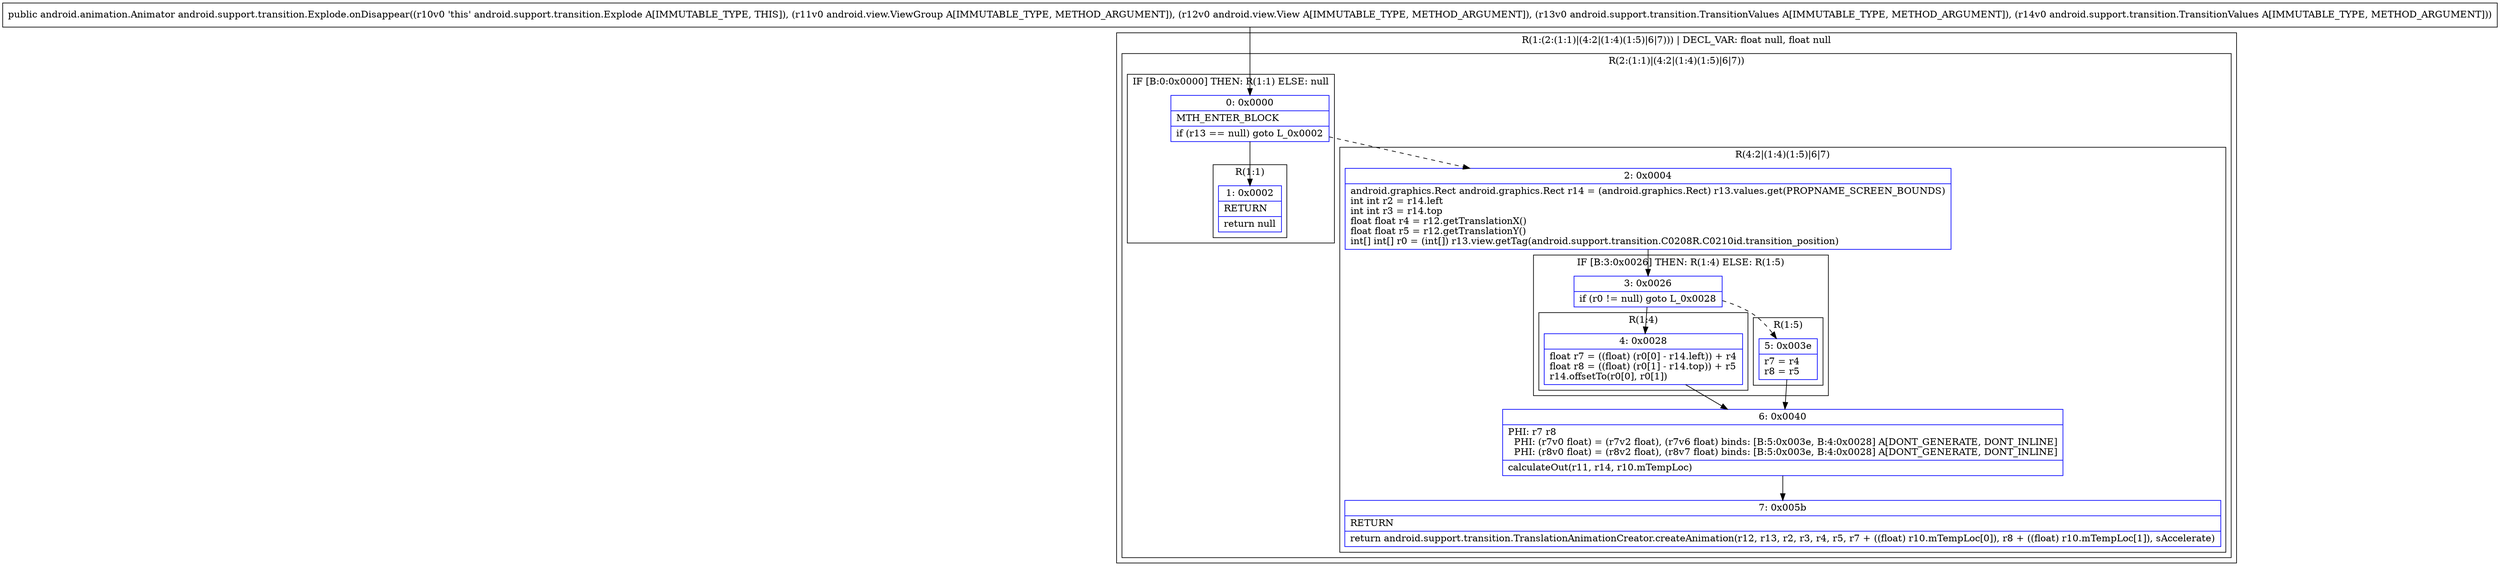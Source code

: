 digraph "CFG forandroid.support.transition.Explode.onDisappear(Landroid\/view\/ViewGroup;Landroid\/view\/View;Landroid\/support\/transition\/TransitionValues;Landroid\/support\/transition\/TransitionValues;)Landroid\/animation\/Animator;" {
subgraph cluster_Region_1540572510 {
label = "R(1:(2:(1:1)|(4:2|(1:4)(1:5)|6|7))) | DECL_VAR: float null, float null\l";
node [shape=record,color=blue];
subgraph cluster_Region_1832160015 {
label = "R(2:(1:1)|(4:2|(1:4)(1:5)|6|7))";
node [shape=record,color=blue];
subgraph cluster_IfRegion_1164130238 {
label = "IF [B:0:0x0000] THEN: R(1:1) ELSE: null";
node [shape=record,color=blue];
Node_0 [shape=record,label="{0\:\ 0x0000|MTH_ENTER_BLOCK\l|if (r13 == null) goto L_0x0002\l}"];
subgraph cluster_Region_1703437459 {
label = "R(1:1)";
node [shape=record,color=blue];
Node_1 [shape=record,label="{1\:\ 0x0002|RETURN\l|return null\l}"];
}
}
subgraph cluster_Region_1081188176 {
label = "R(4:2|(1:4)(1:5)|6|7)";
node [shape=record,color=blue];
Node_2 [shape=record,label="{2\:\ 0x0004|android.graphics.Rect android.graphics.Rect r14 = (android.graphics.Rect) r13.values.get(PROPNAME_SCREEN_BOUNDS)\lint int r2 = r14.left\lint int r3 = r14.top\lfloat float r4 = r12.getTranslationX()\lfloat float r5 = r12.getTranslationY()\lint[] int[] r0 = (int[]) r13.view.getTag(android.support.transition.C0208R.C0210id.transition_position)\l}"];
subgraph cluster_IfRegion_34740759 {
label = "IF [B:3:0x0026] THEN: R(1:4) ELSE: R(1:5)";
node [shape=record,color=blue];
Node_3 [shape=record,label="{3\:\ 0x0026|if (r0 != null) goto L_0x0028\l}"];
subgraph cluster_Region_1081051255 {
label = "R(1:4)";
node [shape=record,color=blue];
Node_4 [shape=record,label="{4\:\ 0x0028|float r7 = ((float) (r0[0] \- r14.left)) + r4\lfloat r8 = ((float) (r0[1] \- r14.top)) + r5\lr14.offsetTo(r0[0], r0[1])\l}"];
}
subgraph cluster_Region_1190237393 {
label = "R(1:5)";
node [shape=record,color=blue];
Node_5 [shape=record,label="{5\:\ 0x003e|r7 = r4\lr8 = r5\l}"];
}
}
Node_6 [shape=record,label="{6\:\ 0x0040|PHI: r7 r8 \l  PHI: (r7v0 float) = (r7v2 float), (r7v6 float) binds: [B:5:0x003e, B:4:0x0028] A[DONT_GENERATE, DONT_INLINE]\l  PHI: (r8v0 float) = (r8v2 float), (r8v7 float) binds: [B:5:0x003e, B:4:0x0028] A[DONT_GENERATE, DONT_INLINE]\l|calculateOut(r11, r14, r10.mTempLoc)\l}"];
Node_7 [shape=record,label="{7\:\ 0x005b|RETURN\l|return android.support.transition.TranslationAnimationCreator.createAnimation(r12, r13, r2, r3, r4, r5, r7 + ((float) r10.mTempLoc[0]), r8 + ((float) r10.mTempLoc[1]), sAccelerate)\l}"];
}
}
}
MethodNode[shape=record,label="{public android.animation.Animator android.support.transition.Explode.onDisappear((r10v0 'this' android.support.transition.Explode A[IMMUTABLE_TYPE, THIS]), (r11v0 android.view.ViewGroup A[IMMUTABLE_TYPE, METHOD_ARGUMENT]), (r12v0 android.view.View A[IMMUTABLE_TYPE, METHOD_ARGUMENT]), (r13v0 android.support.transition.TransitionValues A[IMMUTABLE_TYPE, METHOD_ARGUMENT]), (r14v0 android.support.transition.TransitionValues A[IMMUTABLE_TYPE, METHOD_ARGUMENT])) }"];
MethodNode -> Node_0;
Node_0 -> Node_1;
Node_0 -> Node_2[style=dashed];
Node_2 -> Node_3;
Node_3 -> Node_4;
Node_3 -> Node_5[style=dashed];
Node_4 -> Node_6;
Node_5 -> Node_6;
Node_6 -> Node_7;
}

